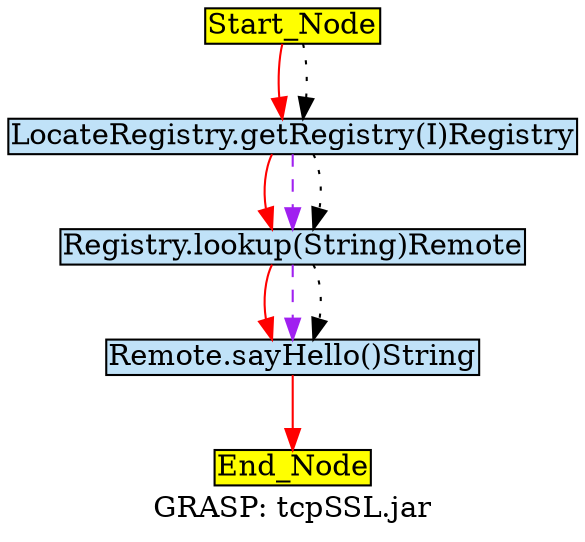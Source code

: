 digraph G {
	graph[label="GRASP: tcpSSL.jar"];	node[style=filled,fillcolor ="white",shape=box,margin=0.02,width=0,height=0];
	"Start_Node"[fillcolor ="yellow",style="filled" ];
	"Start_Node"[fillcolor ="yellow",style="filled" ];
	"End_Node"[fillcolor ="yellow",style="filled" ];
	"Registry.lookup(String)Remote"[fillcolor ="#c0e2f8",style="filled" ];
	"LocateRegistry.getRegistry(I)Registry"[fillcolor ="#c0e2f8",style="filled" ];
	"Remote.sayHello()String"[fillcolor ="#c0e2f8",style="filled" ];
	"Start_Node" -> "LocateRegistry.getRegistry(I)Registry"[color="red",style=solid];
	"Start_Node" -> "LocateRegistry.getRegistry(I)Registry"[color="black",style=dotted];
	"Registry.lookup(String)Remote" -> "Remote.sayHello()String"[color="red",style=solid];
	"Registry.lookup(String)Remote" -> "Remote.sayHello()String"[color="purple",style=dashed];
	"Registry.lookup(String)Remote" -> "Remote.sayHello()String"[color="black",style=dotted];
	"LocateRegistry.getRegistry(I)Registry" -> "Registry.lookup(String)Remote"[color="red",style=solid];
	"LocateRegistry.getRegistry(I)Registry" -> "Registry.lookup(String)Remote"[color="purple",style=dashed];
	"LocateRegistry.getRegistry(I)Registry" -> "Registry.lookup(String)Remote"[color="black",style=dotted];
	"Remote.sayHello()String" -> "End_Node"[color="red",style=solid];
}
